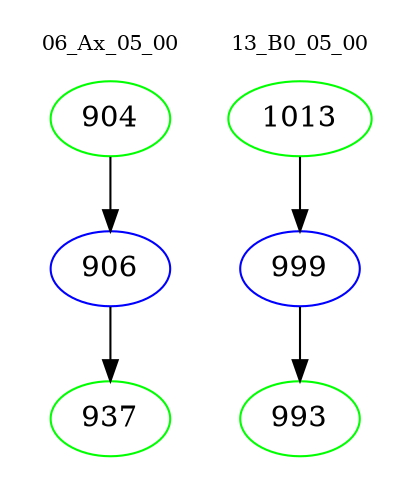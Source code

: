 digraph{
subgraph cluster_0 {
color = white
label = "06_Ax_05_00";
fontsize=10;
T0_904 [label="904", color="green"]
T0_904 -> T0_906 [color="black"]
T0_906 [label="906", color="blue"]
T0_906 -> T0_937 [color="black"]
T0_937 [label="937", color="green"]
}
subgraph cluster_1 {
color = white
label = "13_B0_05_00";
fontsize=10;
T1_1013 [label="1013", color="green"]
T1_1013 -> T1_999 [color="black"]
T1_999 [label="999", color="blue"]
T1_999 -> T1_993 [color="black"]
T1_993 [label="993", color="green"]
}
}
